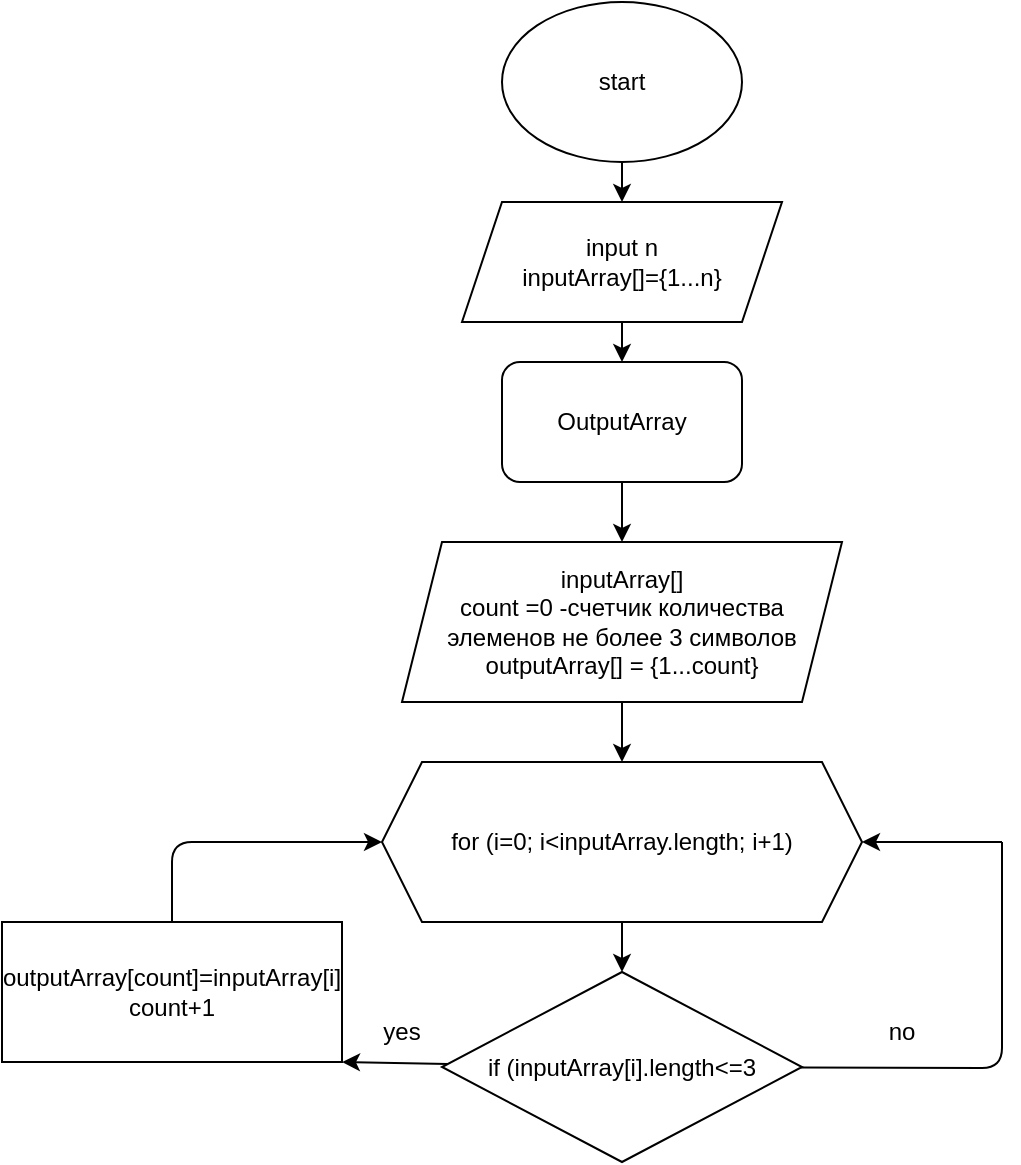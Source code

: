 <mxfile><diagram id="A7s2dj49kLR-X0IXgZ0q" name="Page-1"><mxGraphModel dx="1391" dy="430" grid="1" gridSize="10" guides="1" tooltips="1" connect="1" arrows="1" fold="1" page="1" pageScale="1" pageWidth="827" pageHeight="1169" math="0" shadow="0"><root><mxCell id="0"/><mxCell id="1" parent="0"/><mxCell id="6" value="" style="edgeStyle=none;html=1;" parent="1" source="2" target="4" edge="1"><mxGeometry relative="1" as="geometry"/></mxCell><mxCell id="2" value="start" style="ellipse;whiteSpace=wrap;html=1;" parent="1" vertex="1"><mxGeometry x="230" y="20" width="120" height="80" as="geometry"/></mxCell><mxCell id="5" style="edgeStyle=none;html=1;exitX=1;exitY=0.75;exitDx=0;exitDy=0;" parent="1" source="4" edge="1"><mxGeometry relative="1" as="geometry"><mxPoint x="310" y="170" as="targetPoint"/></mxGeometry></mxCell><mxCell id="10" value="" style="edgeStyle=none;html=1;" parent="1" source="4" target="9" edge="1"><mxGeometry relative="1" as="geometry"/></mxCell><mxCell id="4" value="input n&lt;br&gt;inputArray[]={1...n}" style="shape=parallelogram;perimeter=parallelogramPerimeter;whiteSpace=wrap;html=1;fixedSize=1;" parent="1" vertex="1"><mxGeometry x="210" y="120" width="160" height="60" as="geometry"/></mxCell><mxCell id="12" value="" style="edgeStyle=none;html=1;" parent="1" source="9" target="11" edge="1"><mxGeometry relative="1" as="geometry"/></mxCell><mxCell id="9" value="OutputArray" style="rounded=1;whiteSpace=wrap;html=1;" parent="1" vertex="1"><mxGeometry x="230" y="200" width="120" height="60" as="geometry"/></mxCell><mxCell id="15" value="" style="edgeStyle=none;html=1;" parent="1" source="11" target="13" edge="1"><mxGeometry relative="1" as="geometry"/></mxCell><mxCell id="11" value="inputArray[]&lt;br&gt;count =0 -счетчик количества элеменов не более 3 символов&lt;br&gt;outputArray[] = {1...count}" style="shape=parallelogram;perimeter=parallelogramPerimeter;whiteSpace=wrap;html=1;fixedSize=1;" parent="1" vertex="1"><mxGeometry x="180" y="290" width="220" height="80" as="geometry"/></mxCell><mxCell id="16" value="" style="edgeStyle=none;html=1;" parent="1" source="13" target="14" edge="1"><mxGeometry relative="1" as="geometry"/></mxCell><mxCell id="13" value="for (i=0; i&amp;lt;inputArray.length; i+1)" style="shape=hexagon;perimeter=hexagonPerimeter2;whiteSpace=wrap;html=1;fixedSize=1;" parent="1" vertex="1"><mxGeometry x="170" y="400" width="240" height="80" as="geometry"/></mxCell><mxCell id="17" style="edgeStyle=none;html=1;entryX=1;entryY=0.5;entryDx=0;entryDy=0;startArrow=none;" parent="1" target="13" edge="1"><mxGeometry relative="1" as="geometry"><mxPoint x="450" y="553" as="targetPoint"/><mxPoint x="480" y="440" as="sourcePoint"/><Array as="points"><mxPoint x="440" y="440"/></Array></mxGeometry></mxCell><mxCell id="22" style="edgeStyle=none;html=1;entryX=1;entryY=1;entryDx=0;entryDy=0;startArrow=none;" parent="1" source="24" target="21" edge="1"><mxGeometry relative="1" as="geometry"/></mxCell><mxCell id="26" style="edgeStyle=none;html=1;entryX=0;entryY=1;entryDx=0;entryDy=0;" parent="1" source="14" target="24" edge="1"><mxGeometry relative="1" as="geometry"/></mxCell><mxCell id="14" value="if (inputArray[i].length&amp;lt;=3" style="rhombus;whiteSpace=wrap;html=1;" parent="1" vertex="1"><mxGeometry x="200" y="505" width="180" height="95" as="geometry"/></mxCell><mxCell id="19" value="" style="edgeStyle=none;html=1;entryX=1;entryY=0.5;entryDx=0;entryDy=0;endArrow=none;" parent="1" source="14" edge="1"><mxGeometry relative="1" as="geometry"><mxPoint x="480" y="440" as="targetPoint"/><mxPoint x="379.553" y="552.736" as="sourcePoint"/><Array as="points"><mxPoint x="480" y="553"/><mxPoint x="480" y="440"/></Array></mxGeometry></mxCell><mxCell id="20" value="no" style="text;html=1;strokeColor=none;fillColor=none;align=center;verticalAlign=middle;whiteSpace=wrap;rounded=0;" parent="1" vertex="1"><mxGeometry x="400" y="520" width="60" height="30" as="geometry"/></mxCell><mxCell id="23" style="edgeStyle=none;html=1;entryX=0;entryY=0.5;entryDx=0;entryDy=0;" parent="1" source="21" target="13" edge="1"><mxGeometry relative="1" as="geometry"><Array as="points"><mxPoint x="65" y="440"/></Array></mxGeometry></mxCell><mxCell id="21" value="outputArray[count]=inputArray[i]&lt;br&gt;count+1" style="rounded=0;whiteSpace=wrap;html=1;" parent="1" vertex="1"><mxGeometry x="-20" y="480" width="170" height="70" as="geometry"/></mxCell><mxCell id="24" value="yes" style="text;html=1;strokeColor=none;fillColor=none;align=center;verticalAlign=middle;whiteSpace=wrap;rounded=0;" parent="1" vertex="1"><mxGeometry x="150" y="520" width="60" height="30" as="geometry"/></mxCell></root></mxGraphModel></diagram></mxfile>